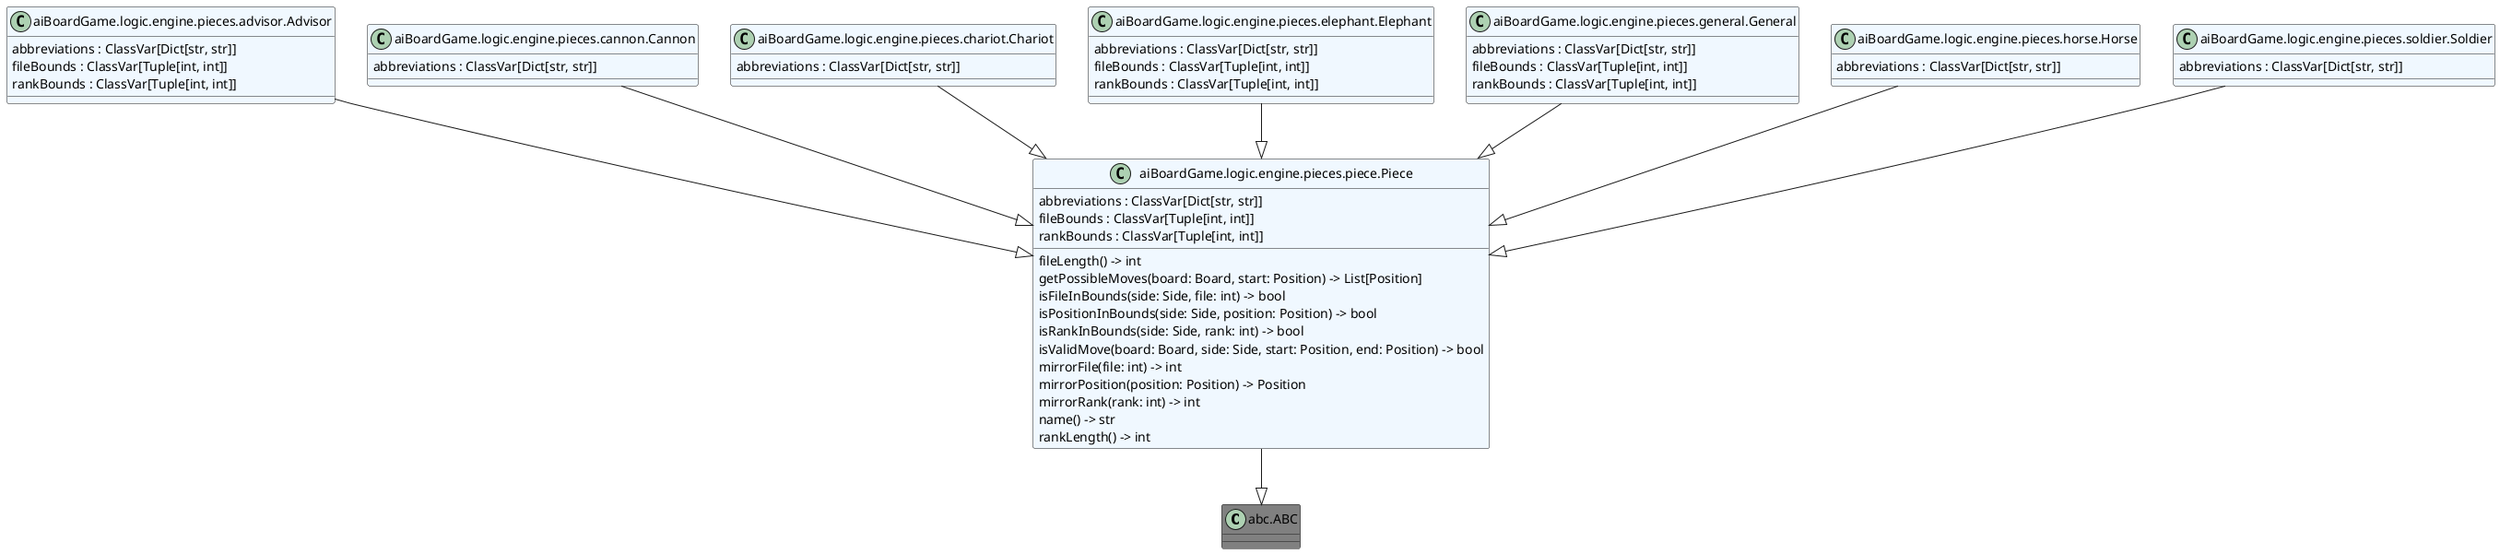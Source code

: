 @startuml classes_pieces
set namespaceSeparator none
class "abc.ABC" as abc.ABC #grey {
}
class "aiBoardGame.logic.engine.pieces.advisor.Advisor" as aiBoardGame.logic.engine.pieces.advisor.Advisor #aliceblue {
  abbreviations : ClassVar[Dict[str, str]]
  fileBounds : ClassVar[Tuple[int, int]]
  rankBounds : ClassVar[Tuple[int, int]]
}
class "aiBoardGame.logic.engine.pieces.cannon.Cannon" as aiBoardGame.logic.engine.pieces.cannon.Cannon #aliceblue {
  abbreviations : ClassVar[Dict[str, str]]
}
class "aiBoardGame.logic.engine.pieces.chariot.Chariot" as aiBoardGame.logic.engine.pieces.chariot.Chariot #aliceblue {
  abbreviations : ClassVar[Dict[str, str]]
}
class "aiBoardGame.logic.engine.pieces.elephant.Elephant" as aiBoardGame.logic.engine.pieces.elephant.Elephant #aliceblue {
  abbreviations : ClassVar[Dict[str, str]]
  fileBounds : ClassVar[Tuple[int, int]]
  rankBounds : ClassVar[Tuple[int, int]]
}
class "aiBoardGame.logic.engine.pieces.general.General" as aiBoardGame.logic.engine.pieces.general.General #aliceblue {
  abbreviations : ClassVar[Dict[str, str]]
  fileBounds : ClassVar[Tuple[int, int]]
  rankBounds : ClassVar[Tuple[int, int]]
}
class "aiBoardGame.logic.engine.pieces.horse.Horse" as aiBoardGame.logic.engine.pieces.horse.Horse #aliceblue {
  abbreviations : ClassVar[Dict[str, str]]
}
class "aiBoardGame.logic.engine.pieces.piece.Piece" as aiBoardGame.logic.engine.pieces.piece.Piece #aliceblue {
  abbreviations : ClassVar[Dict[str, str]]
  fileBounds : ClassVar[Tuple[int, int]]
  rankBounds : ClassVar[Tuple[int, int]]
  fileLength() -> int
  getPossibleMoves(board: Board, start: Position) -> List[Position]
  isFileInBounds(side: Side, file: int) -> bool
  isPositionInBounds(side: Side, position: Position) -> bool
  isRankInBounds(side: Side, rank: int) -> bool
  isValidMove(board: Board, side: Side, start: Position, end: Position) -> bool
  mirrorFile(file: int) -> int
  mirrorPosition(position: Position) -> Position
  mirrorRank(rank: int) -> int
  name() -> str
  rankLength() -> int
}
class "aiBoardGame.logic.engine.pieces.soldier.Soldier" as aiBoardGame.logic.engine.pieces.soldier.Soldier #aliceblue {
  abbreviations : ClassVar[Dict[str, str]]
}
aiBoardGame.logic.engine.pieces.advisor.Advisor --|> aiBoardGame.logic.engine.pieces.piece.Piece
aiBoardGame.logic.engine.pieces.cannon.Cannon --|> aiBoardGame.logic.engine.pieces.piece.Piece
aiBoardGame.logic.engine.pieces.chariot.Chariot --|> aiBoardGame.logic.engine.pieces.piece.Piece
aiBoardGame.logic.engine.pieces.elephant.Elephant --|> aiBoardGame.logic.engine.pieces.piece.Piece
aiBoardGame.logic.engine.pieces.general.General --|> aiBoardGame.logic.engine.pieces.piece.Piece
aiBoardGame.logic.engine.pieces.horse.Horse --|> aiBoardGame.logic.engine.pieces.piece.Piece
aiBoardGame.logic.engine.pieces.piece.Piece --|> abc.ABC
aiBoardGame.logic.engine.pieces.soldier.Soldier --|> aiBoardGame.logic.engine.pieces.piece.Piece
@enduml

